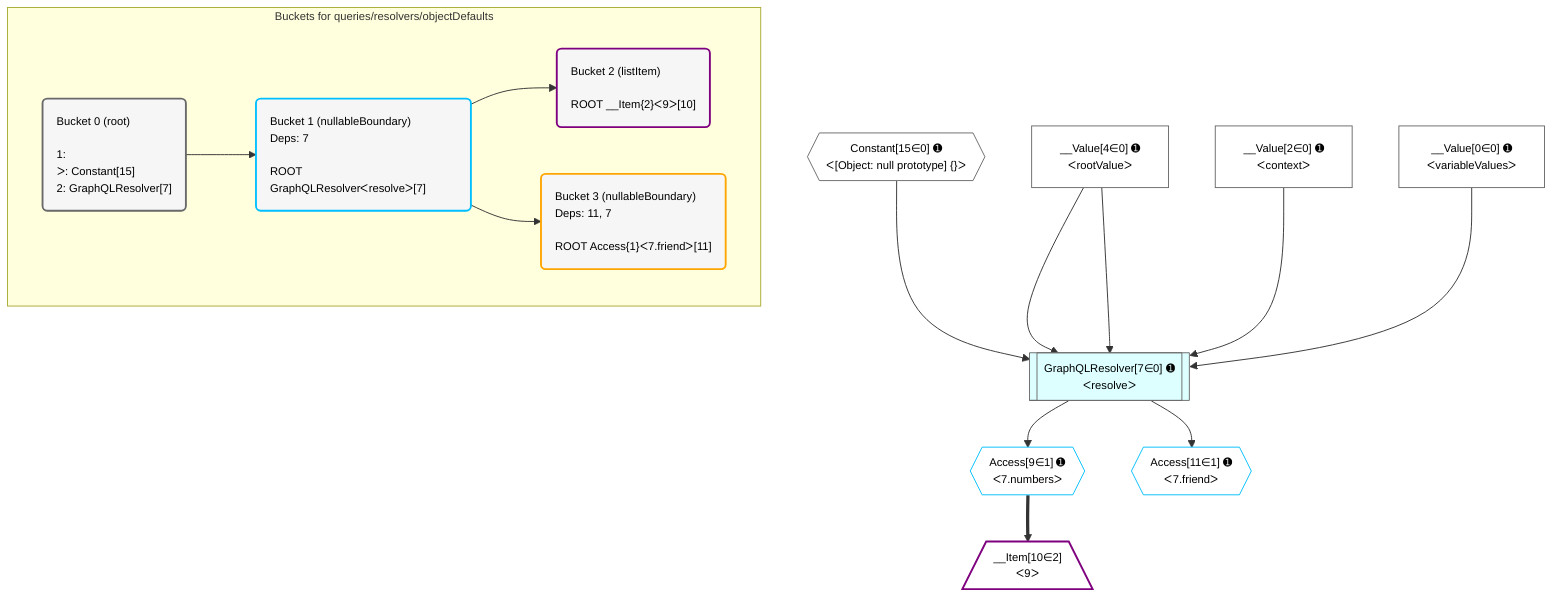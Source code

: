 %%{init: {'themeVariables': { 'fontSize': '12px'}}}%%
graph TD
    classDef path fill:#eee,stroke:#000,color:#000
    classDef plan fill:#fff,stroke-width:1px,color:#000
    classDef itemplan fill:#fff,stroke-width:2px,color:#000
    classDef unbatchedplan fill:#dff,stroke-width:1px,color:#000
    classDef sideeffectplan fill:#fcc,stroke-width:2px,color:#000
    classDef bucket fill:#f6f6f6,color:#000,stroke-width:2px,text-align:left


    %% plan dependencies
    GraphQLResolver7[["GraphQLResolver[7∈0] ➊<br />ᐸresolveᐳ"]]:::unbatchedplan
    __Value4["__Value[4∈0] ➊<br />ᐸrootValueᐳ"]:::plan
    Constant15{{"Constant[15∈0] ➊<br />ᐸ[Object: null prototype] {}ᐳ"}}:::plan
    __Value2["__Value[2∈0] ➊<br />ᐸcontextᐳ"]:::plan
    __Value0["__Value[0∈0] ➊<br />ᐸvariableValuesᐳ"]:::plan
    __Value4 & Constant15 & __Value2 & __Value0 & __Value4 --> GraphQLResolver7
    Access9{{"Access[9∈1] ➊<br />ᐸ7.numbersᐳ"}}:::plan
    GraphQLResolver7 --> Access9
    Access11{{"Access[11∈1] ➊<br />ᐸ7.friendᐳ"}}:::plan
    GraphQLResolver7 --> Access11
    __Item10[/"__Item[10∈2]<br />ᐸ9ᐳ"\]:::itemplan
    Access9 ==> __Item10

    %% define steps

    subgraph "Buckets for queries/resolvers/objectDefaults"
    Bucket0("Bucket 0 (root)<br /><br />1: <br />ᐳ: Constant[15]<br />2: GraphQLResolver[7]"):::bucket
    classDef bucket0 stroke:#696969
    class Bucket0,__Value0,__Value2,__Value4,GraphQLResolver7,Constant15 bucket0
    Bucket1("Bucket 1 (nullableBoundary)<br />Deps: 7<br /><br />ROOT GraphQLResolverᐸresolveᐳ[7]"):::bucket
    classDef bucket1 stroke:#00bfff
    class Bucket1,Access9,Access11 bucket1
    Bucket2("Bucket 2 (listItem)<br /><br />ROOT __Item{2}ᐸ9ᐳ[10]"):::bucket
    classDef bucket2 stroke:#7f007f
    class Bucket2,__Item10 bucket2
    Bucket3("Bucket 3 (nullableBoundary)<br />Deps: 11, 7<br /><br />ROOT Access{1}ᐸ7.friendᐳ[11]"):::bucket
    classDef bucket3 stroke:#ffa500
    class Bucket3 bucket3
    Bucket0 --> Bucket1
    Bucket1 --> Bucket2 & Bucket3
    end